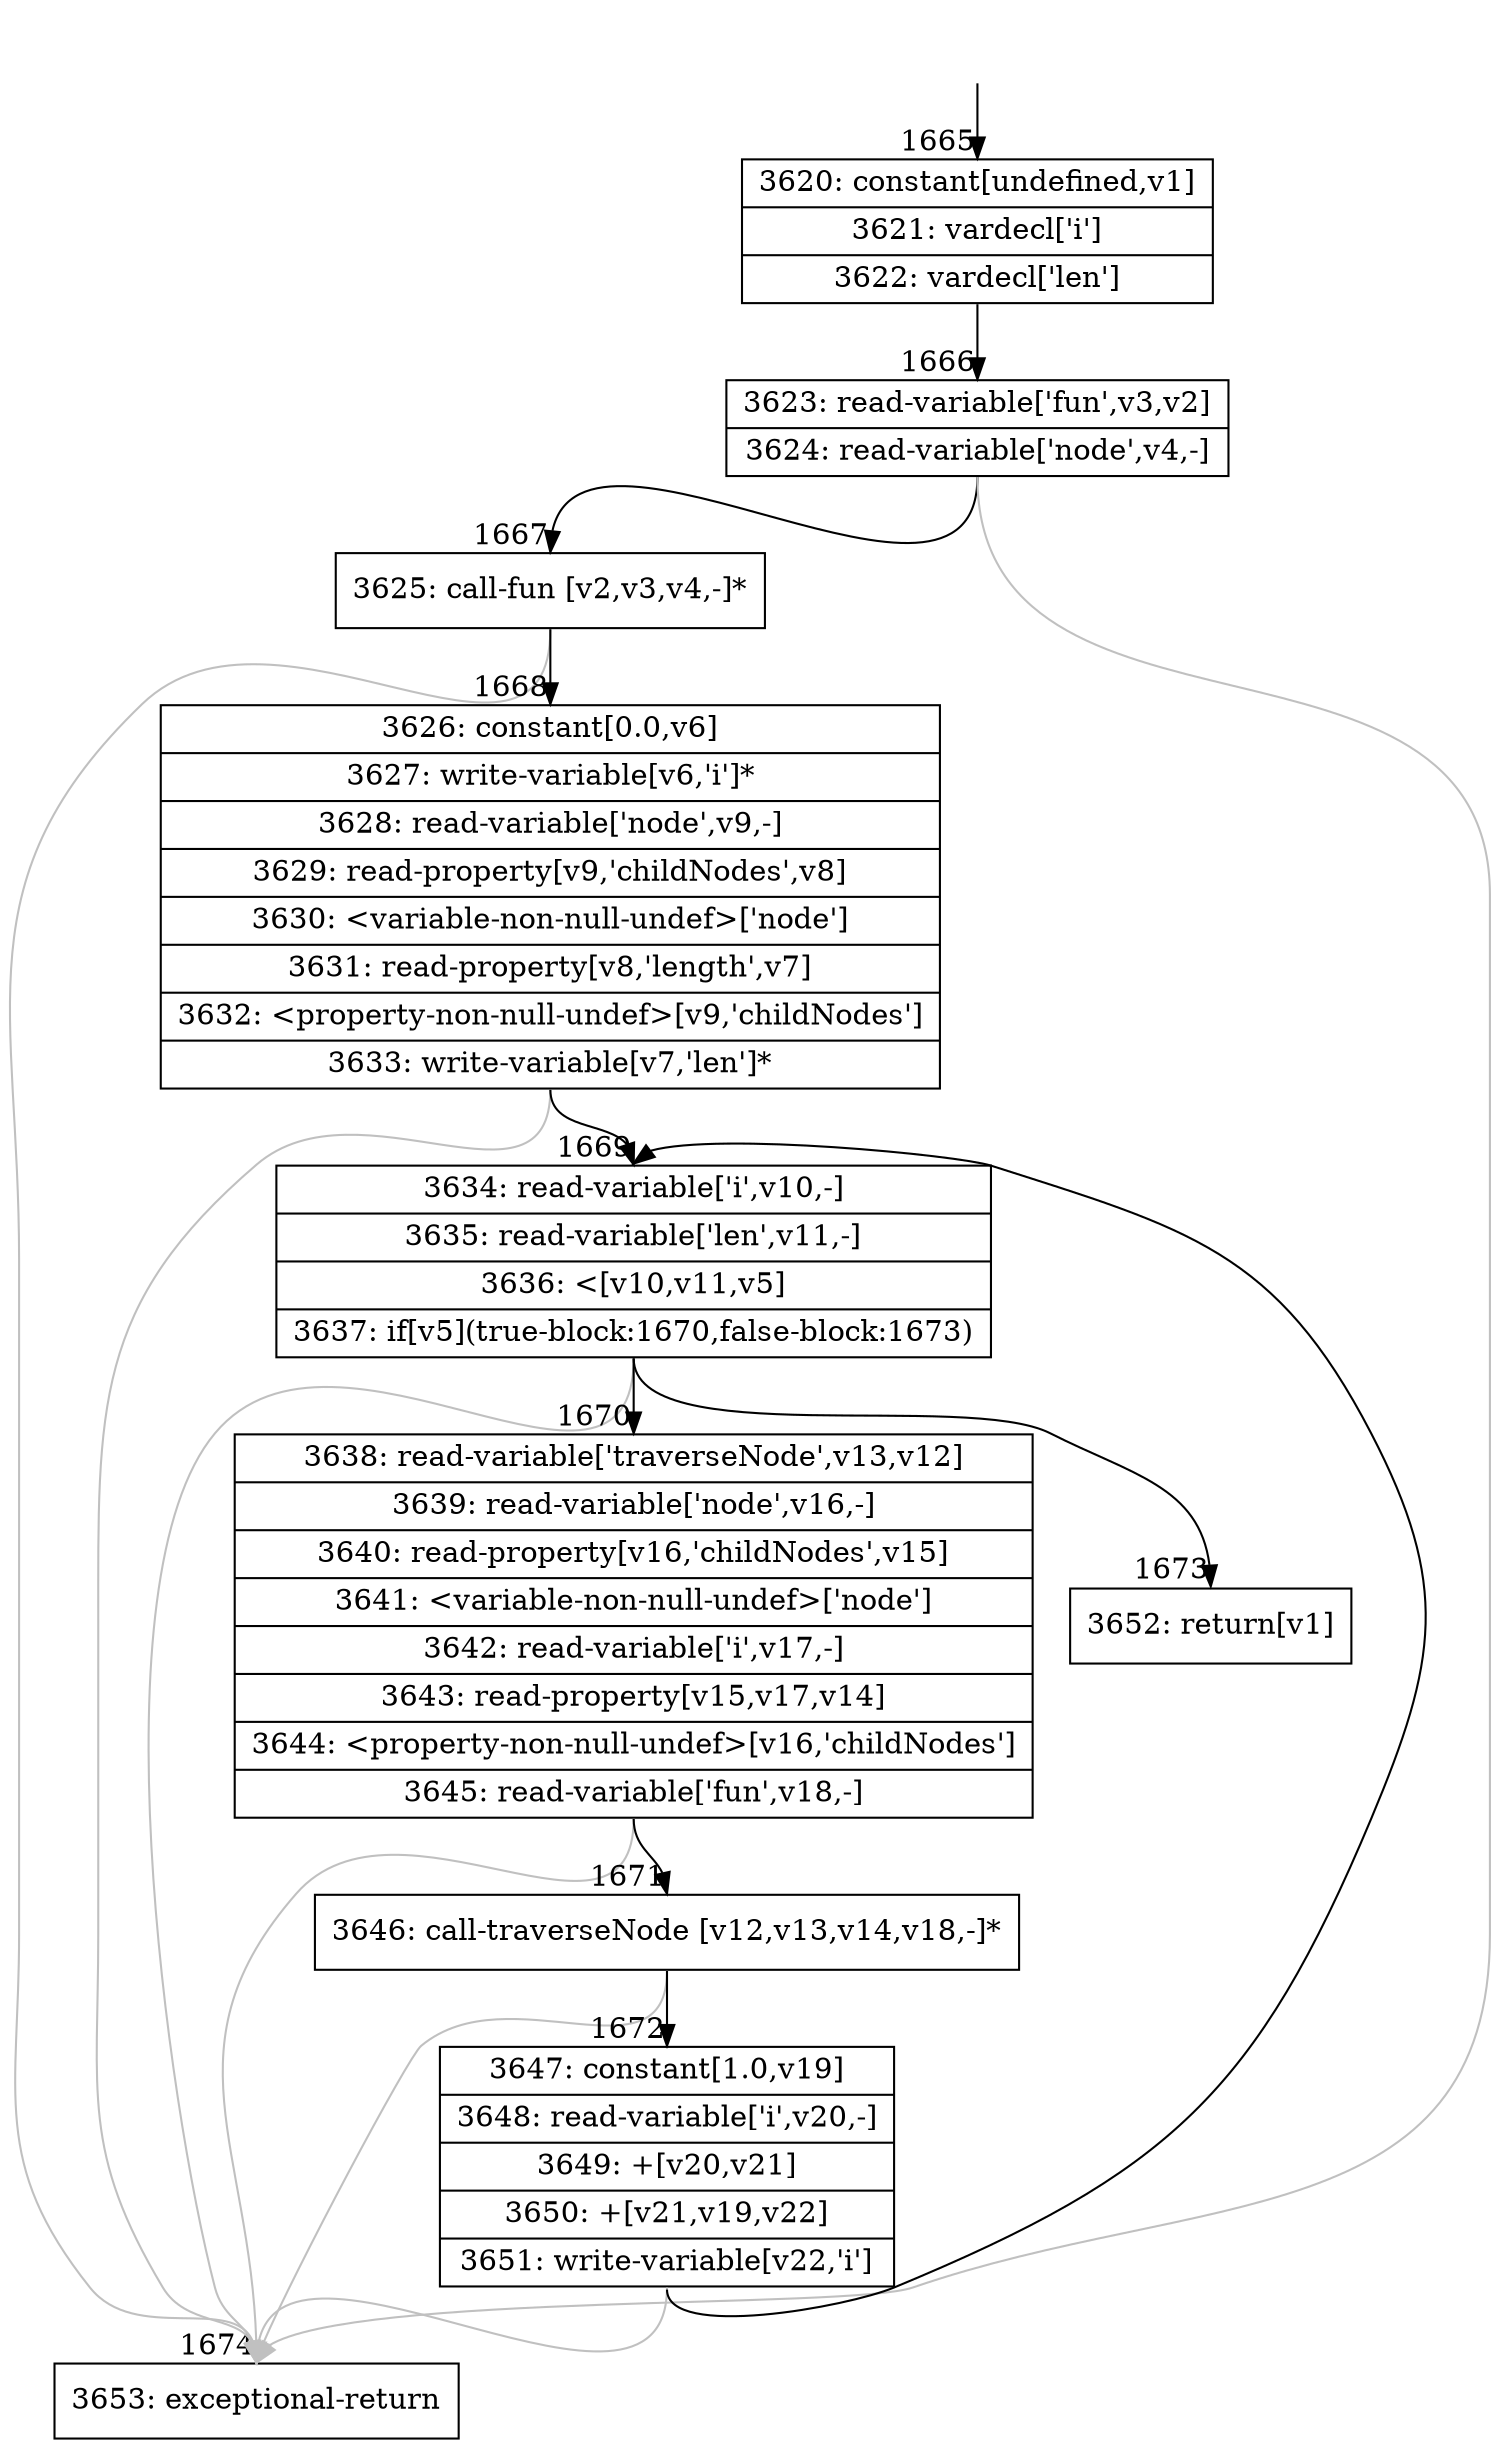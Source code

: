 digraph {
rankdir="TD"
BB_entry156[shape=none,label=""];
BB_entry156 -> BB1665 [tailport=s, headport=n, headlabel="    1665"]
BB1665 [shape=record label="{3620: constant[undefined,v1]|3621: vardecl['i']|3622: vardecl['len']}" ] 
BB1665 -> BB1666 [tailport=s, headport=n, headlabel="      1666"]
BB1666 [shape=record label="{3623: read-variable['fun',v3,v2]|3624: read-variable['node',v4,-]}" ] 
BB1666 -> BB1667 [tailport=s, headport=n, headlabel="      1667"]
BB1666 -> BB1674 [tailport=s, headport=n, color=gray, headlabel="      1674"]
BB1667 [shape=record label="{3625: call-fun [v2,v3,v4,-]*}" ] 
BB1667 -> BB1668 [tailport=s, headport=n, headlabel="      1668"]
BB1667 -> BB1674 [tailport=s, headport=n, color=gray]
BB1668 [shape=record label="{3626: constant[0.0,v6]|3627: write-variable[v6,'i']*|3628: read-variable['node',v9,-]|3629: read-property[v9,'childNodes',v8]|3630: \<variable-non-null-undef\>['node']|3631: read-property[v8,'length',v7]|3632: \<property-non-null-undef\>[v9,'childNodes']|3633: write-variable[v7,'len']*}" ] 
BB1668 -> BB1669 [tailport=s, headport=n, headlabel="      1669"]
BB1668 -> BB1674 [tailport=s, headport=n, color=gray]
BB1669 [shape=record label="{3634: read-variable['i',v10,-]|3635: read-variable['len',v11,-]|3636: \<[v10,v11,v5]|3637: if[v5](true-block:1670,false-block:1673)}" ] 
BB1669 -> BB1670 [tailport=s, headport=n, headlabel="      1670"]
BB1669 -> BB1673 [tailport=s, headport=n, headlabel="      1673"]
BB1669 -> BB1674 [tailport=s, headport=n, color=gray]
BB1670 [shape=record label="{3638: read-variable['traverseNode',v13,v12]|3639: read-variable['node',v16,-]|3640: read-property[v16,'childNodes',v15]|3641: \<variable-non-null-undef\>['node']|3642: read-variable['i',v17,-]|3643: read-property[v15,v17,v14]|3644: \<property-non-null-undef\>[v16,'childNodes']|3645: read-variable['fun',v18,-]}" ] 
BB1670 -> BB1671 [tailport=s, headport=n, headlabel="      1671"]
BB1670 -> BB1674 [tailport=s, headport=n, color=gray]
BB1671 [shape=record label="{3646: call-traverseNode [v12,v13,v14,v18,-]*}" ] 
BB1671 -> BB1672 [tailport=s, headport=n, headlabel="      1672"]
BB1671 -> BB1674 [tailport=s, headport=n, color=gray]
BB1672 [shape=record label="{3647: constant[1.0,v19]|3648: read-variable['i',v20,-]|3649: +[v20,v21]|3650: +[v21,v19,v22]|3651: write-variable[v22,'i']}" ] 
BB1672 -> BB1669 [tailport=s, headport=n]
BB1672 -> BB1674 [tailport=s, headport=n, color=gray]
BB1673 [shape=record label="{3652: return[v1]}" ] 
BB1674 [shape=record label="{3653: exceptional-return}" ] 
//#$~ 820
}

